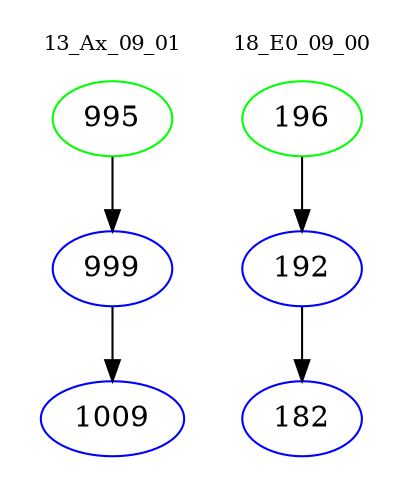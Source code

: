 digraph{
subgraph cluster_0 {
color = white
label = "13_Ax_09_01";
fontsize=10;
T0_995 [label="995", color="green"]
T0_995 -> T0_999 [color="black"]
T0_999 [label="999", color="blue"]
T0_999 -> T0_1009 [color="black"]
T0_1009 [label="1009", color="blue"]
}
subgraph cluster_1 {
color = white
label = "18_E0_09_00";
fontsize=10;
T1_196 [label="196", color="green"]
T1_196 -> T1_192 [color="black"]
T1_192 [label="192", color="blue"]
T1_192 -> T1_182 [color="black"]
T1_182 [label="182", color="blue"]
}
}
